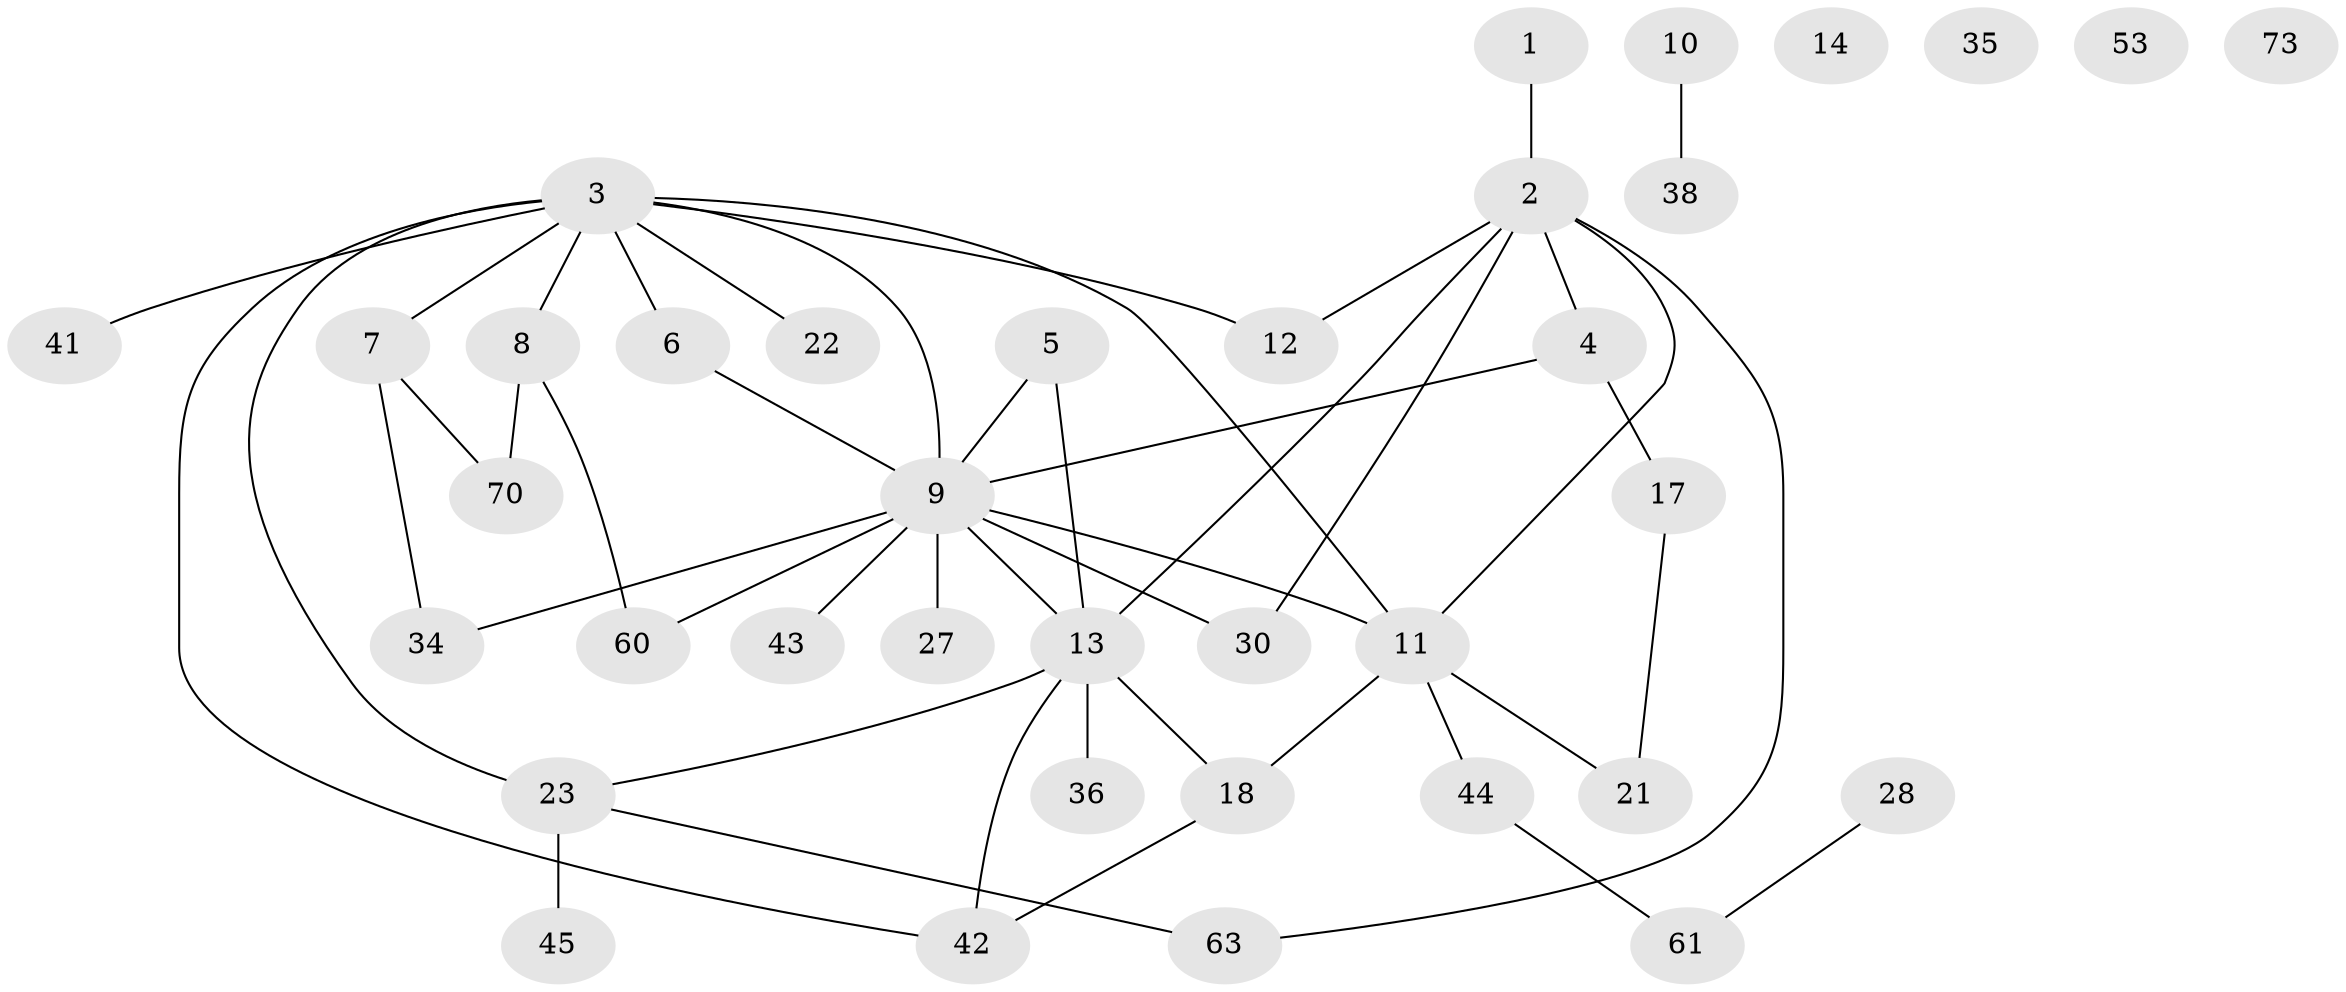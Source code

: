 // original degree distribution, {1: 0.25333333333333335, 3: 0.24, 5: 0.09333333333333334, 2: 0.28, 4: 0.05333333333333334, 0: 0.05333333333333334, 6: 0.013333333333333334, 8: 0.013333333333333334}
// Generated by graph-tools (version 1.1) at 2025/12/03/09/25 04:12:53]
// undirected, 37 vertices, 47 edges
graph export_dot {
graph [start="1"]
  node [color=gray90,style=filled];
  1 [super="+20"];
  2 [super="+72+46"];
  3 [super="+19+31+33+59"];
  4 [super="+37+65"];
  5 [super="+69"];
  6 [super="+55"];
  7;
  8 [super="+66+68"];
  9 [super="+15+57+32"];
  10;
  11 [super="+16+50"];
  12 [super="+75+24"];
  13 [super="+52+26"];
  14;
  17 [super="+39+48"];
  18 [super="+29"];
  21 [super="+49"];
  22;
  23 [super="+64+25"];
  27;
  28;
  30;
  34 [super="+54"];
  35;
  36;
  38;
  41;
  42 [super="+58"];
  43 [super="+56"];
  44;
  45;
  53;
  60;
  61;
  63;
  70 [super="+71"];
  73;
  1 -- 2;
  2 -- 30;
  2 -- 63;
  2 -- 4;
  2 -- 11;
  2 -- 12;
  2 -- 13;
  3 -- 22;
  3 -- 41;
  3 -- 9 [weight=2];
  3 -- 12;
  3 -- 23 [weight=2];
  3 -- 42;
  3 -- 11;
  3 -- 6;
  3 -- 7;
  3 -- 8;
  4 -- 9 [weight=2];
  4 -- 17;
  5 -- 9;
  5 -- 13;
  6 -- 9;
  7 -- 34;
  7 -- 70;
  8 -- 60;
  8 -- 70;
  9 -- 34;
  9 -- 13;
  9 -- 27 [weight=2];
  9 -- 60;
  9 -- 30;
  9 -- 43;
  9 -- 11;
  10 -- 38;
  11 -- 44;
  11 -- 18;
  11 -- 21;
  13 -- 42;
  13 -- 36;
  13 -- 18;
  13 -- 23;
  17 -- 21;
  18 -- 42;
  23 -- 45;
  23 -- 63;
  28 -- 61;
  44 -- 61;
}
